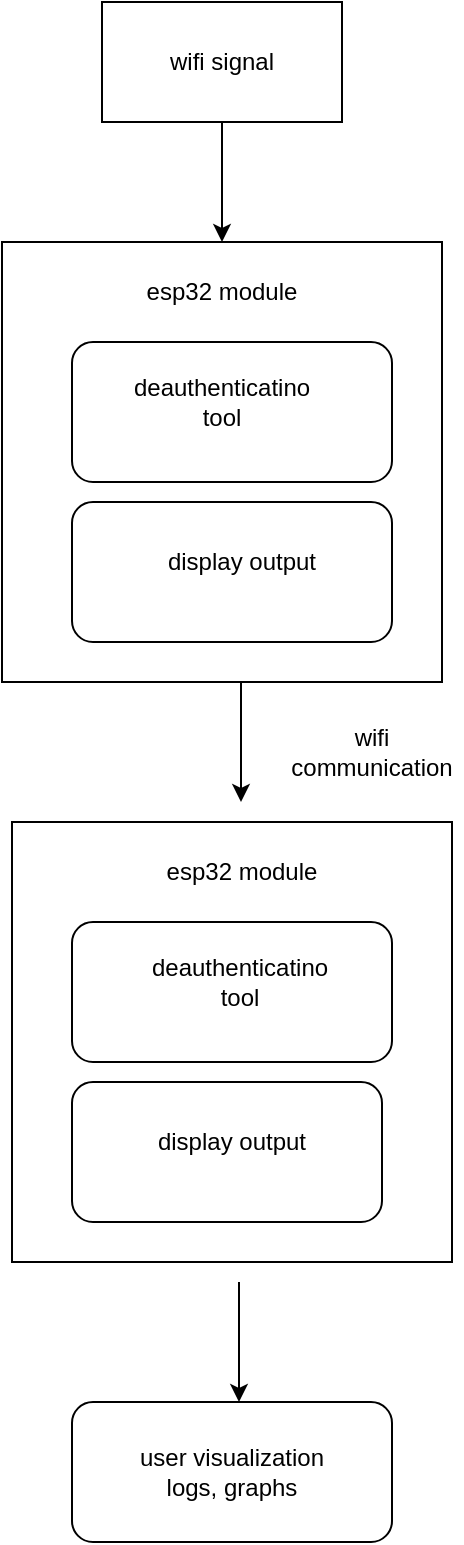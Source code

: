 <mxfile version="28.0.6">
  <diagram name="Page-1" id="XljcWak_J2f52a9qYfri">
    <mxGraphModel dx="872" dy="483" grid="1" gridSize="10" guides="1" tooltips="1" connect="1" arrows="1" fold="1" page="1" pageScale="1" pageWidth="827" pageHeight="1169" math="0" shadow="0">
      <root>
        <mxCell id="0" />
        <mxCell id="1" parent="0" />
        <mxCell id="ccz9uo29Jq3HJLHvWatY-1" value="" style="rounded=0;whiteSpace=wrap;html=1;" vertex="1" parent="1">
          <mxGeometry x="300" y="10" width="120" height="60" as="geometry" />
        </mxCell>
        <mxCell id="ccz9uo29Jq3HJLHvWatY-2" value="" style="endArrow=classic;html=1;rounded=0;" edge="1" parent="1">
          <mxGeometry width="50" height="50" relative="1" as="geometry">
            <mxPoint x="360" y="70" as="sourcePoint" />
            <mxPoint x="360" y="130" as="targetPoint" />
          </mxGeometry>
        </mxCell>
        <mxCell id="ccz9uo29Jq3HJLHvWatY-3" value="wifi signal" style="text;strokeColor=none;align=center;fillColor=none;html=1;verticalAlign=middle;whiteSpace=wrap;rounded=0;" vertex="1" parent="1">
          <mxGeometry x="330" y="25" width="60" height="30" as="geometry" />
        </mxCell>
        <mxCell id="ccz9uo29Jq3HJLHvWatY-4" value="" style="whiteSpace=wrap;html=1;aspect=fixed;" vertex="1" parent="1">
          <mxGeometry x="250" y="130" width="220" height="220" as="geometry" />
        </mxCell>
        <mxCell id="ccz9uo29Jq3HJLHvWatY-5" value="esp32 module" style="text;strokeColor=none;align=center;fillColor=none;html=1;verticalAlign=middle;whiteSpace=wrap;rounded=0;" vertex="1" parent="1">
          <mxGeometry x="315" y="130" width="90" height="50" as="geometry" />
        </mxCell>
        <mxCell id="ccz9uo29Jq3HJLHvWatY-6" value="" style="rounded=1;whiteSpace=wrap;html=1;" vertex="1" parent="1">
          <mxGeometry x="285" y="180" width="160" height="70" as="geometry" />
        </mxCell>
        <mxCell id="ccz9uo29Jq3HJLHvWatY-7" value="deauthenticatino tool" style="text;strokeColor=none;align=center;fillColor=none;html=1;verticalAlign=middle;whiteSpace=wrap;rounded=0;" vertex="1" parent="1">
          <mxGeometry x="315" y="190" width="90" height="40" as="geometry" />
        </mxCell>
        <mxCell id="ccz9uo29Jq3HJLHvWatY-9" value="" style="rounded=1;whiteSpace=wrap;html=1;" vertex="1" parent="1">
          <mxGeometry x="285" y="260" width="160" height="70" as="geometry" />
        </mxCell>
        <mxCell id="ccz9uo29Jq3HJLHvWatY-10" value="display output" style="text;strokeColor=none;align=center;fillColor=none;html=1;verticalAlign=middle;whiteSpace=wrap;rounded=0;" vertex="1" parent="1">
          <mxGeometry x="325" y="270" width="90" height="40" as="geometry" />
        </mxCell>
        <mxCell id="ccz9uo29Jq3HJLHvWatY-11" value="" style="whiteSpace=wrap;html=1;aspect=fixed;" vertex="1" parent="1">
          <mxGeometry x="255" y="420" width="220" height="220" as="geometry" />
        </mxCell>
        <mxCell id="ccz9uo29Jq3HJLHvWatY-12" value="esp32 module" style="text;strokeColor=none;align=center;fillColor=none;html=1;verticalAlign=middle;whiteSpace=wrap;rounded=0;" vertex="1" parent="1">
          <mxGeometry x="325" y="420" width="90" height="50" as="geometry" />
        </mxCell>
        <mxCell id="ccz9uo29Jq3HJLHvWatY-13" value="" style="rounded=1;whiteSpace=wrap;html=1;" vertex="1" parent="1">
          <mxGeometry x="285" y="470" width="160" height="70" as="geometry" />
        </mxCell>
        <mxCell id="ccz9uo29Jq3HJLHvWatY-14" value="deauthenticatino tool" style="text;strokeColor=none;align=center;fillColor=none;html=1;verticalAlign=middle;whiteSpace=wrap;rounded=0;" vertex="1" parent="1">
          <mxGeometry x="324" y="480" width="90" height="40" as="geometry" />
        </mxCell>
        <mxCell id="ccz9uo29Jq3HJLHvWatY-15" value="" style="rounded=1;whiteSpace=wrap;html=1;" vertex="1" parent="1">
          <mxGeometry x="285" y="550" width="155" height="70" as="geometry" />
        </mxCell>
        <mxCell id="ccz9uo29Jq3HJLHvWatY-16" value="display output" style="text;strokeColor=none;align=center;fillColor=none;html=1;verticalAlign=middle;whiteSpace=wrap;rounded=0;" vertex="1" parent="1">
          <mxGeometry x="320" y="560" width="90" height="40" as="geometry" />
        </mxCell>
        <mxCell id="ccz9uo29Jq3HJLHvWatY-17" value="" style="endArrow=classic;html=1;rounded=0;" edge="1" parent="1">
          <mxGeometry width="50" height="50" relative="1" as="geometry">
            <mxPoint x="369.5" y="350" as="sourcePoint" />
            <mxPoint x="369.5" y="410" as="targetPoint" />
          </mxGeometry>
        </mxCell>
        <mxCell id="ccz9uo29Jq3HJLHvWatY-18" value="wifi communication" style="text;strokeColor=none;align=center;fillColor=none;html=1;verticalAlign=middle;whiteSpace=wrap;rounded=0;" vertex="1" parent="1">
          <mxGeometry x="390" y="360" width="90" height="50" as="geometry" />
        </mxCell>
        <mxCell id="ccz9uo29Jq3HJLHvWatY-20" value="user visualization&lt;br&gt;logs, graphs" style="rounded=1;whiteSpace=wrap;html=1;" vertex="1" parent="1">
          <mxGeometry x="285" y="710" width="160" height="70" as="geometry" />
        </mxCell>
        <mxCell id="ccz9uo29Jq3HJLHvWatY-21" value="" style="endArrow=classic;html=1;rounded=0;" edge="1" parent="1">
          <mxGeometry width="50" height="50" relative="1" as="geometry">
            <mxPoint x="368.5" y="650" as="sourcePoint" />
            <mxPoint x="368.5" y="710" as="targetPoint" />
          </mxGeometry>
        </mxCell>
      </root>
    </mxGraphModel>
  </diagram>
</mxfile>
